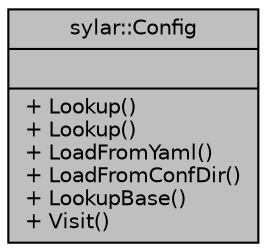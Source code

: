 digraph "sylar::Config"
{
 // LATEX_PDF_SIZE
  edge [fontname="Helvetica",fontsize="10",labelfontname="Helvetica",labelfontsize="10"];
  node [fontname="Helvetica",fontsize="10",shape=record];
  Node1 [label="{sylar::Config\n||+ Lookup()\l+ Lookup()\l+ LoadFromYaml()\l+ LoadFromConfDir()\l+ LookupBase()\l+ Visit()\l}",height=0.2,width=0.4,color="black", fillcolor="grey75", style="filled", fontcolor="black",tooltip="ConfigVar的管理类"];
}
